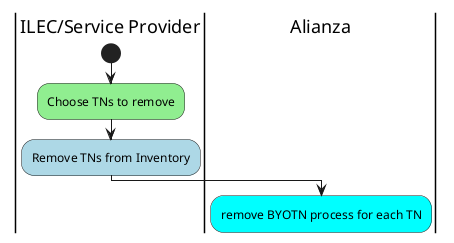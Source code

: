 @startuml
'https://plantuml.com/activity-diagram-beta

|ILEC/Service Provider|
start
#lightgreen:Choose TNs to remove;
#lightblue:Remove TNs from Inventory;
|Alianza|
#cyan:remove BYOTN process for each TN;

@enduml
